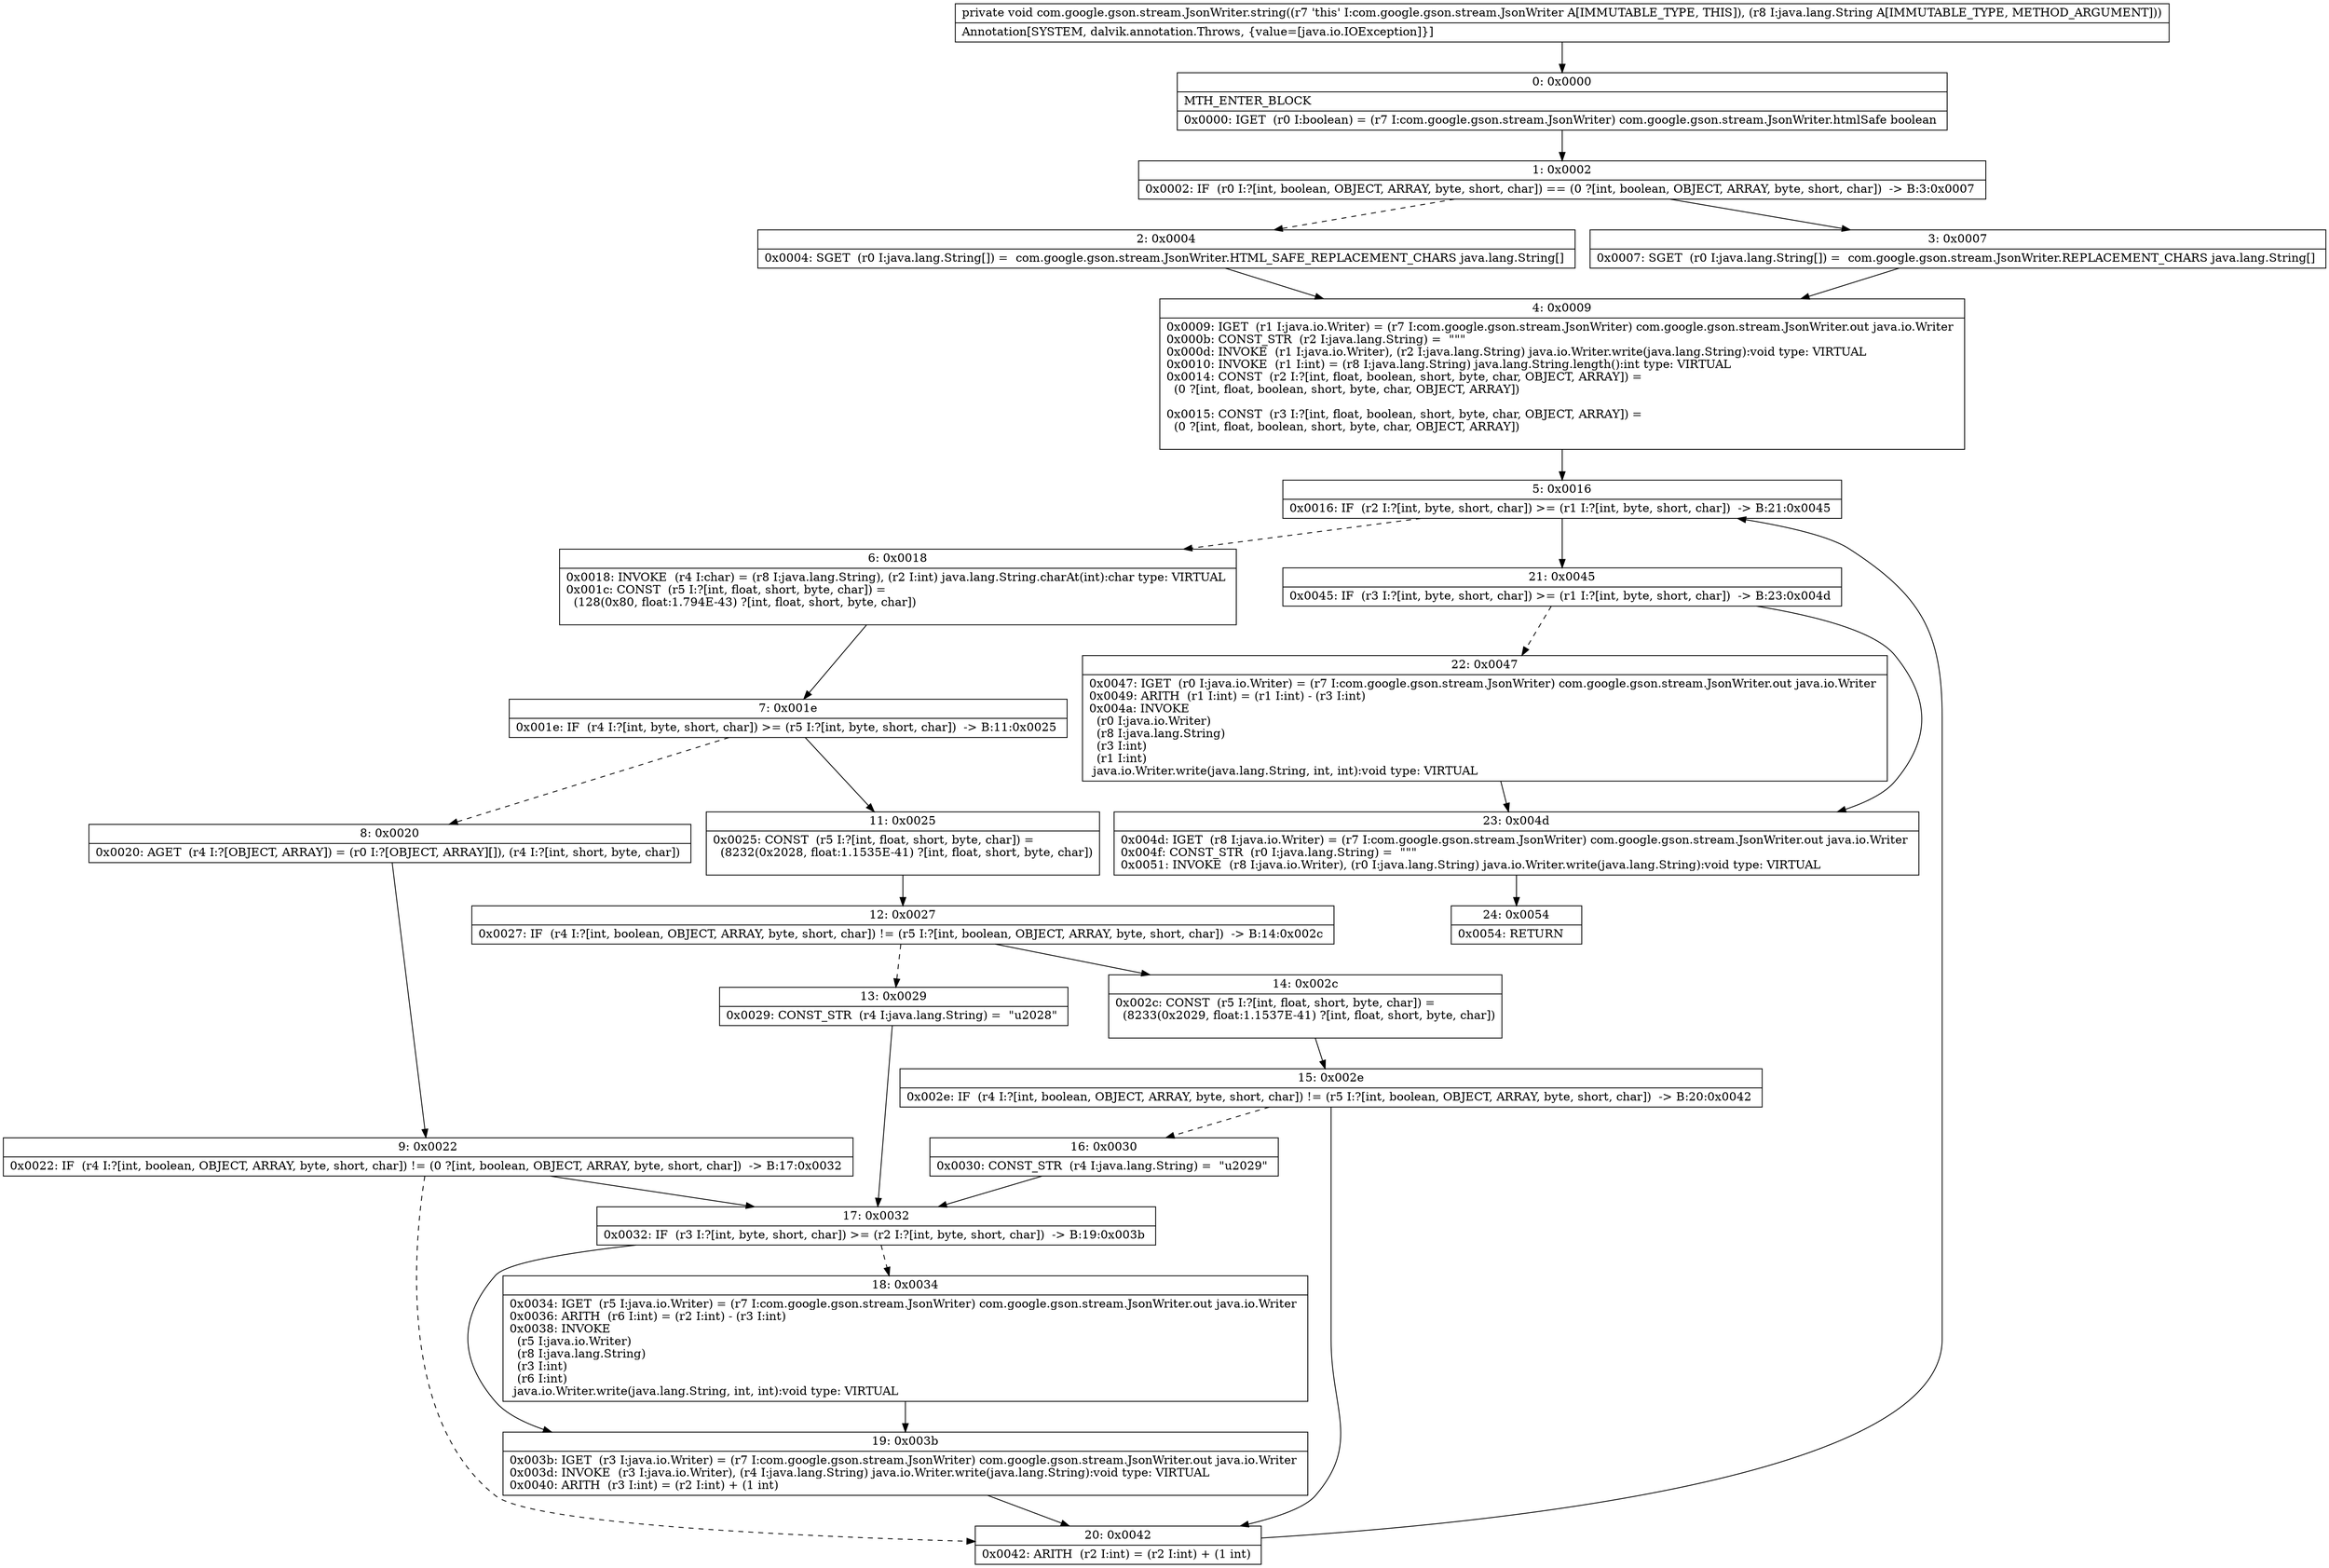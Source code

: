 digraph "CFG forcom.google.gson.stream.JsonWriter.string(Ljava\/lang\/String;)V" {
Node_0 [shape=record,label="{0\:\ 0x0000|MTH_ENTER_BLOCK\l|0x0000: IGET  (r0 I:boolean) = (r7 I:com.google.gson.stream.JsonWriter) com.google.gson.stream.JsonWriter.htmlSafe boolean \l}"];
Node_1 [shape=record,label="{1\:\ 0x0002|0x0002: IF  (r0 I:?[int, boolean, OBJECT, ARRAY, byte, short, char]) == (0 ?[int, boolean, OBJECT, ARRAY, byte, short, char])  \-\> B:3:0x0007 \l}"];
Node_2 [shape=record,label="{2\:\ 0x0004|0x0004: SGET  (r0 I:java.lang.String[]) =  com.google.gson.stream.JsonWriter.HTML_SAFE_REPLACEMENT_CHARS java.lang.String[] \l}"];
Node_3 [shape=record,label="{3\:\ 0x0007|0x0007: SGET  (r0 I:java.lang.String[]) =  com.google.gson.stream.JsonWriter.REPLACEMENT_CHARS java.lang.String[] \l}"];
Node_4 [shape=record,label="{4\:\ 0x0009|0x0009: IGET  (r1 I:java.io.Writer) = (r7 I:com.google.gson.stream.JsonWriter) com.google.gson.stream.JsonWriter.out java.io.Writer \l0x000b: CONST_STR  (r2 I:java.lang.String) =  \"\"\" \l0x000d: INVOKE  (r1 I:java.io.Writer), (r2 I:java.lang.String) java.io.Writer.write(java.lang.String):void type: VIRTUAL \l0x0010: INVOKE  (r1 I:int) = (r8 I:java.lang.String) java.lang.String.length():int type: VIRTUAL \l0x0014: CONST  (r2 I:?[int, float, boolean, short, byte, char, OBJECT, ARRAY]) = \l  (0 ?[int, float, boolean, short, byte, char, OBJECT, ARRAY])\l \l0x0015: CONST  (r3 I:?[int, float, boolean, short, byte, char, OBJECT, ARRAY]) = \l  (0 ?[int, float, boolean, short, byte, char, OBJECT, ARRAY])\l \l}"];
Node_5 [shape=record,label="{5\:\ 0x0016|0x0016: IF  (r2 I:?[int, byte, short, char]) \>= (r1 I:?[int, byte, short, char])  \-\> B:21:0x0045 \l}"];
Node_6 [shape=record,label="{6\:\ 0x0018|0x0018: INVOKE  (r4 I:char) = (r8 I:java.lang.String), (r2 I:int) java.lang.String.charAt(int):char type: VIRTUAL \l0x001c: CONST  (r5 I:?[int, float, short, byte, char]) = \l  (128(0x80, float:1.794E\-43) ?[int, float, short, byte, char])\l \l}"];
Node_7 [shape=record,label="{7\:\ 0x001e|0x001e: IF  (r4 I:?[int, byte, short, char]) \>= (r5 I:?[int, byte, short, char])  \-\> B:11:0x0025 \l}"];
Node_8 [shape=record,label="{8\:\ 0x0020|0x0020: AGET  (r4 I:?[OBJECT, ARRAY]) = (r0 I:?[OBJECT, ARRAY][]), (r4 I:?[int, short, byte, char]) \l}"];
Node_9 [shape=record,label="{9\:\ 0x0022|0x0022: IF  (r4 I:?[int, boolean, OBJECT, ARRAY, byte, short, char]) != (0 ?[int, boolean, OBJECT, ARRAY, byte, short, char])  \-\> B:17:0x0032 \l}"];
Node_11 [shape=record,label="{11\:\ 0x0025|0x0025: CONST  (r5 I:?[int, float, short, byte, char]) = \l  (8232(0x2028, float:1.1535E\-41) ?[int, float, short, byte, char])\l \l}"];
Node_12 [shape=record,label="{12\:\ 0x0027|0x0027: IF  (r4 I:?[int, boolean, OBJECT, ARRAY, byte, short, char]) != (r5 I:?[int, boolean, OBJECT, ARRAY, byte, short, char])  \-\> B:14:0x002c \l}"];
Node_13 [shape=record,label="{13\:\ 0x0029|0x0029: CONST_STR  (r4 I:java.lang.String) =  \"u2028\" \l}"];
Node_14 [shape=record,label="{14\:\ 0x002c|0x002c: CONST  (r5 I:?[int, float, short, byte, char]) = \l  (8233(0x2029, float:1.1537E\-41) ?[int, float, short, byte, char])\l \l}"];
Node_15 [shape=record,label="{15\:\ 0x002e|0x002e: IF  (r4 I:?[int, boolean, OBJECT, ARRAY, byte, short, char]) != (r5 I:?[int, boolean, OBJECT, ARRAY, byte, short, char])  \-\> B:20:0x0042 \l}"];
Node_16 [shape=record,label="{16\:\ 0x0030|0x0030: CONST_STR  (r4 I:java.lang.String) =  \"u2029\" \l}"];
Node_17 [shape=record,label="{17\:\ 0x0032|0x0032: IF  (r3 I:?[int, byte, short, char]) \>= (r2 I:?[int, byte, short, char])  \-\> B:19:0x003b \l}"];
Node_18 [shape=record,label="{18\:\ 0x0034|0x0034: IGET  (r5 I:java.io.Writer) = (r7 I:com.google.gson.stream.JsonWriter) com.google.gson.stream.JsonWriter.out java.io.Writer \l0x0036: ARITH  (r6 I:int) = (r2 I:int) \- (r3 I:int) \l0x0038: INVOKE  \l  (r5 I:java.io.Writer)\l  (r8 I:java.lang.String)\l  (r3 I:int)\l  (r6 I:int)\l java.io.Writer.write(java.lang.String, int, int):void type: VIRTUAL \l}"];
Node_19 [shape=record,label="{19\:\ 0x003b|0x003b: IGET  (r3 I:java.io.Writer) = (r7 I:com.google.gson.stream.JsonWriter) com.google.gson.stream.JsonWriter.out java.io.Writer \l0x003d: INVOKE  (r3 I:java.io.Writer), (r4 I:java.lang.String) java.io.Writer.write(java.lang.String):void type: VIRTUAL \l0x0040: ARITH  (r3 I:int) = (r2 I:int) + (1 int) \l}"];
Node_20 [shape=record,label="{20\:\ 0x0042|0x0042: ARITH  (r2 I:int) = (r2 I:int) + (1 int) \l}"];
Node_21 [shape=record,label="{21\:\ 0x0045|0x0045: IF  (r3 I:?[int, byte, short, char]) \>= (r1 I:?[int, byte, short, char])  \-\> B:23:0x004d \l}"];
Node_22 [shape=record,label="{22\:\ 0x0047|0x0047: IGET  (r0 I:java.io.Writer) = (r7 I:com.google.gson.stream.JsonWriter) com.google.gson.stream.JsonWriter.out java.io.Writer \l0x0049: ARITH  (r1 I:int) = (r1 I:int) \- (r3 I:int) \l0x004a: INVOKE  \l  (r0 I:java.io.Writer)\l  (r8 I:java.lang.String)\l  (r3 I:int)\l  (r1 I:int)\l java.io.Writer.write(java.lang.String, int, int):void type: VIRTUAL \l}"];
Node_23 [shape=record,label="{23\:\ 0x004d|0x004d: IGET  (r8 I:java.io.Writer) = (r7 I:com.google.gson.stream.JsonWriter) com.google.gson.stream.JsonWriter.out java.io.Writer \l0x004f: CONST_STR  (r0 I:java.lang.String) =  \"\"\" \l0x0051: INVOKE  (r8 I:java.io.Writer), (r0 I:java.lang.String) java.io.Writer.write(java.lang.String):void type: VIRTUAL \l}"];
Node_24 [shape=record,label="{24\:\ 0x0054|0x0054: RETURN   \l}"];
MethodNode[shape=record,label="{private void com.google.gson.stream.JsonWriter.string((r7 'this' I:com.google.gson.stream.JsonWriter A[IMMUTABLE_TYPE, THIS]), (r8 I:java.lang.String A[IMMUTABLE_TYPE, METHOD_ARGUMENT]))  | Annotation[SYSTEM, dalvik.annotation.Throws, \{value=[java.io.IOException]\}]\l}"];
MethodNode -> Node_0;
Node_0 -> Node_1;
Node_1 -> Node_2[style=dashed];
Node_1 -> Node_3;
Node_2 -> Node_4;
Node_3 -> Node_4;
Node_4 -> Node_5;
Node_5 -> Node_6[style=dashed];
Node_5 -> Node_21;
Node_6 -> Node_7;
Node_7 -> Node_8[style=dashed];
Node_7 -> Node_11;
Node_8 -> Node_9;
Node_9 -> Node_17;
Node_9 -> Node_20[style=dashed];
Node_11 -> Node_12;
Node_12 -> Node_13[style=dashed];
Node_12 -> Node_14;
Node_13 -> Node_17;
Node_14 -> Node_15;
Node_15 -> Node_16[style=dashed];
Node_15 -> Node_20;
Node_16 -> Node_17;
Node_17 -> Node_18[style=dashed];
Node_17 -> Node_19;
Node_18 -> Node_19;
Node_19 -> Node_20;
Node_20 -> Node_5;
Node_21 -> Node_22[style=dashed];
Node_21 -> Node_23;
Node_22 -> Node_23;
Node_23 -> Node_24;
}

